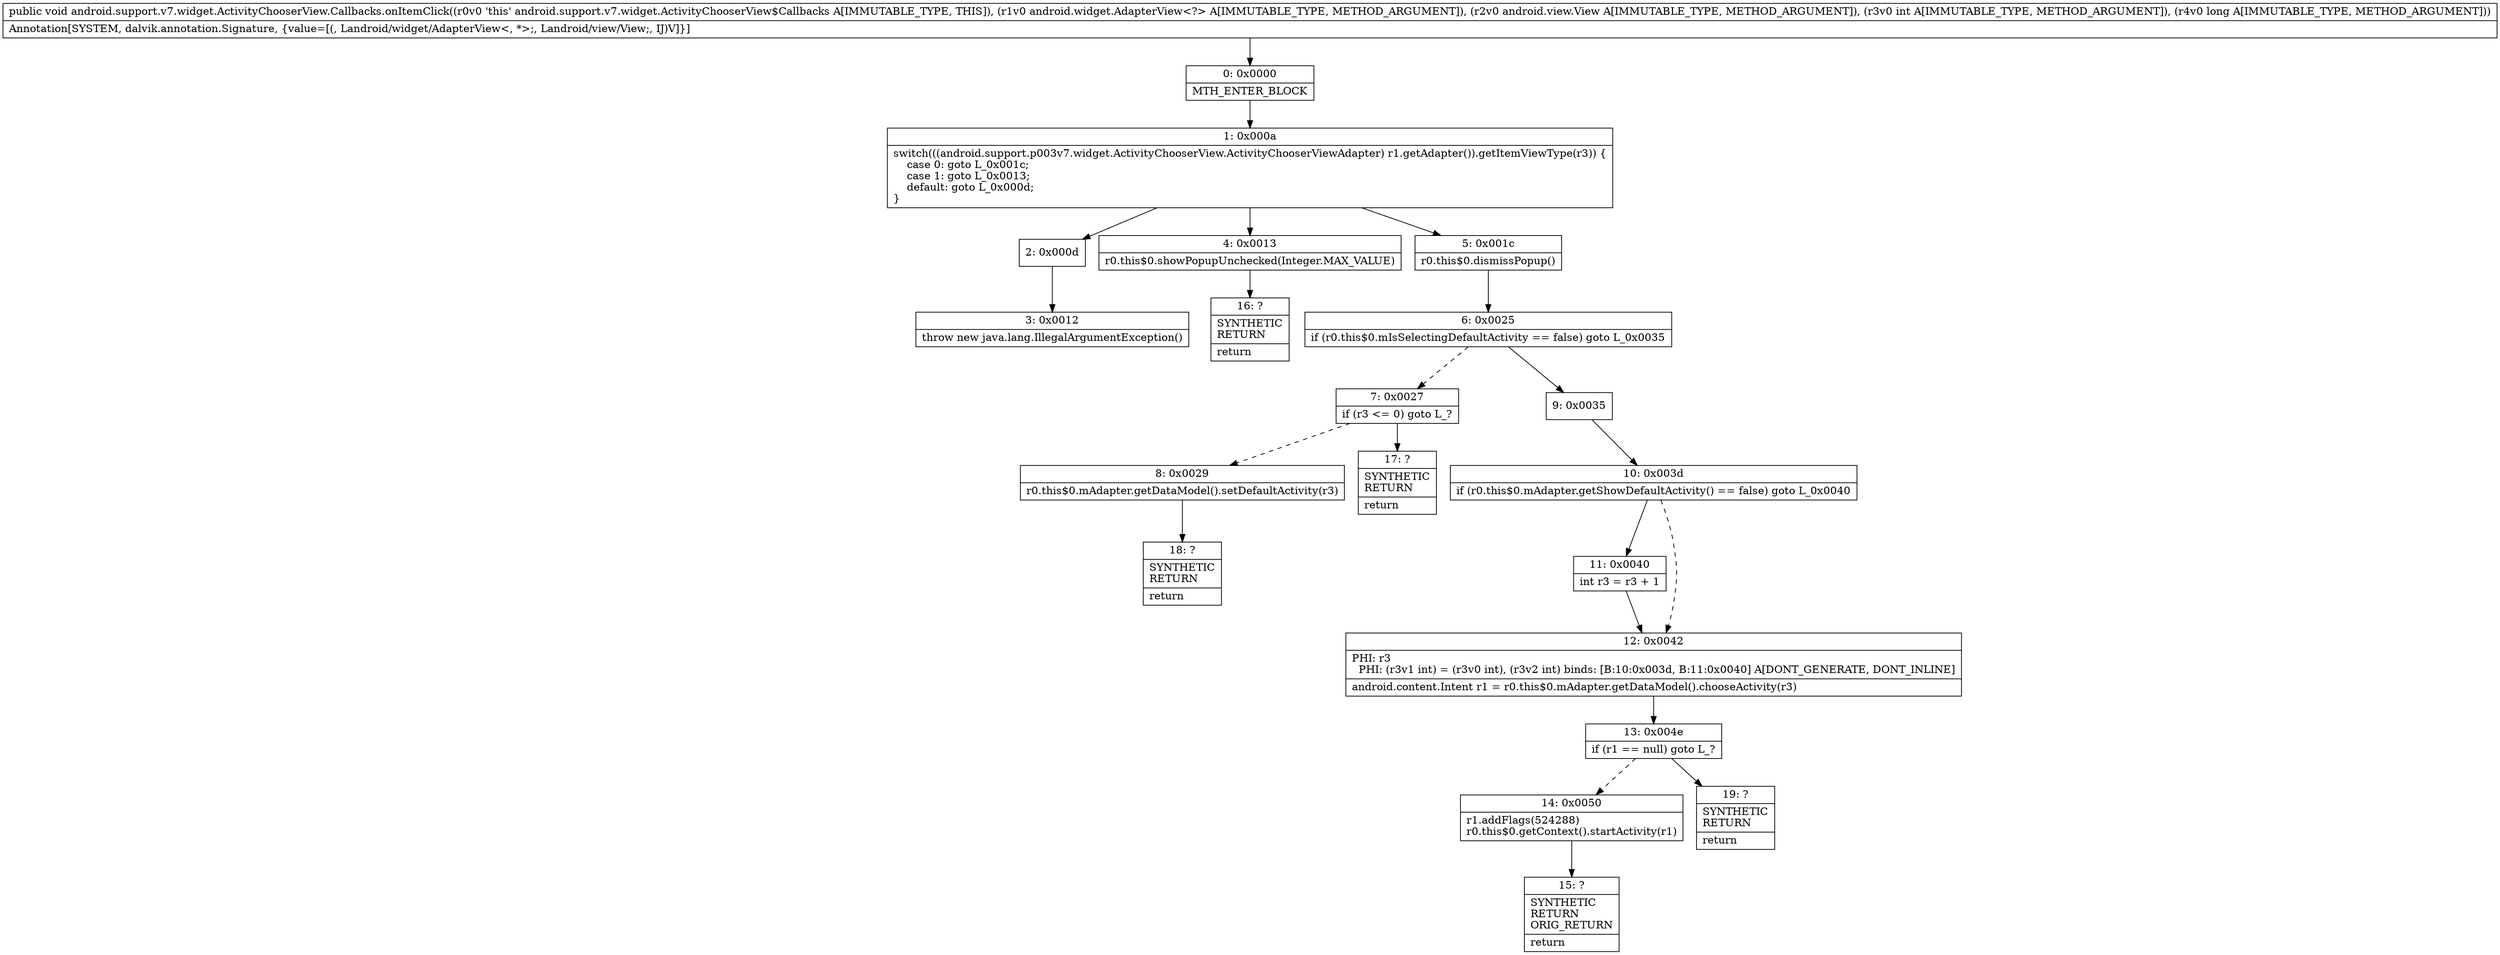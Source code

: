 digraph "CFG forandroid.support.v7.widget.ActivityChooserView.Callbacks.onItemClick(Landroid\/widget\/AdapterView;Landroid\/view\/View;IJ)V" {
Node_0 [shape=record,label="{0\:\ 0x0000|MTH_ENTER_BLOCK\l}"];
Node_1 [shape=record,label="{1\:\ 0x000a|switch(((android.support.p003v7.widget.ActivityChooserView.ActivityChooserViewAdapter) r1.getAdapter()).getItemViewType(r3)) \{\l    case 0: goto L_0x001c;\l    case 1: goto L_0x0013;\l    default: goto L_0x000d;\l\}\l}"];
Node_2 [shape=record,label="{2\:\ 0x000d}"];
Node_3 [shape=record,label="{3\:\ 0x0012|throw new java.lang.IllegalArgumentException()\l}"];
Node_4 [shape=record,label="{4\:\ 0x0013|r0.this$0.showPopupUnchecked(Integer.MAX_VALUE)\l}"];
Node_5 [shape=record,label="{5\:\ 0x001c|r0.this$0.dismissPopup()\l}"];
Node_6 [shape=record,label="{6\:\ 0x0025|if (r0.this$0.mIsSelectingDefaultActivity == false) goto L_0x0035\l}"];
Node_7 [shape=record,label="{7\:\ 0x0027|if (r3 \<= 0) goto L_?\l}"];
Node_8 [shape=record,label="{8\:\ 0x0029|r0.this$0.mAdapter.getDataModel().setDefaultActivity(r3)\l}"];
Node_9 [shape=record,label="{9\:\ 0x0035}"];
Node_10 [shape=record,label="{10\:\ 0x003d|if (r0.this$0.mAdapter.getShowDefaultActivity() == false) goto L_0x0040\l}"];
Node_11 [shape=record,label="{11\:\ 0x0040|int r3 = r3 + 1\l}"];
Node_12 [shape=record,label="{12\:\ 0x0042|PHI: r3 \l  PHI: (r3v1 int) = (r3v0 int), (r3v2 int) binds: [B:10:0x003d, B:11:0x0040] A[DONT_GENERATE, DONT_INLINE]\l|android.content.Intent r1 = r0.this$0.mAdapter.getDataModel().chooseActivity(r3)\l}"];
Node_13 [shape=record,label="{13\:\ 0x004e|if (r1 == null) goto L_?\l}"];
Node_14 [shape=record,label="{14\:\ 0x0050|r1.addFlags(524288)\lr0.this$0.getContext().startActivity(r1)\l}"];
Node_15 [shape=record,label="{15\:\ ?|SYNTHETIC\lRETURN\lORIG_RETURN\l|return\l}"];
Node_16 [shape=record,label="{16\:\ ?|SYNTHETIC\lRETURN\l|return\l}"];
Node_17 [shape=record,label="{17\:\ ?|SYNTHETIC\lRETURN\l|return\l}"];
Node_18 [shape=record,label="{18\:\ ?|SYNTHETIC\lRETURN\l|return\l}"];
Node_19 [shape=record,label="{19\:\ ?|SYNTHETIC\lRETURN\l|return\l}"];
MethodNode[shape=record,label="{public void android.support.v7.widget.ActivityChooserView.Callbacks.onItemClick((r0v0 'this' android.support.v7.widget.ActivityChooserView$Callbacks A[IMMUTABLE_TYPE, THIS]), (r1v0 android.widget.AdapterView\<?\> A[IMMUTABLE_TYPE, METHOD_ARGUMENT]), (r2v0 android.view.View A[IMMUTABLE_TYPE, METHOD_ARGUMENT]), (r3v0 int A[IMMUTABLE_TYPE, METHOD_ARGUMENT]), (r4v0 long A[IMMUTABLE_TYPE, METHOD_ARGUMENT]))  | Annotation[SYSTEM, dalvik.annotation.Signature, \{value=[(, Landroid\/widget\/AdapterView\<, *\>;, Landroid\/view\/View;, IJ)V]\}]\l}"];
MethodNode -> Node_0;
Node_0 -> Node_1;
Node_1 -> Node_2;
Node_1 -> Node_4;
Node_1 -> Node_5;
Node_2 -> Node_3;
Node_4 -> Node_16;
Node_5 -> Node_6;
Node_6 -> Node_7[style=dashed];
Node_6 -> Node_9;
Node_7 -> Node_8[style=dashed];
Node_7 -> Node_17;
Node_8 -> Node_18;
Node_9 -> Node_10;
Node_10 -> Node_11;
Node_10 -> Node_12[style=dashed];
Node_11 -> Node_12;
Node_12 -> Node_13;
Node_13 -> Node_14[style=dashed];
Node_13 -> Node_19;
Node_14 -> Node_15;
}


